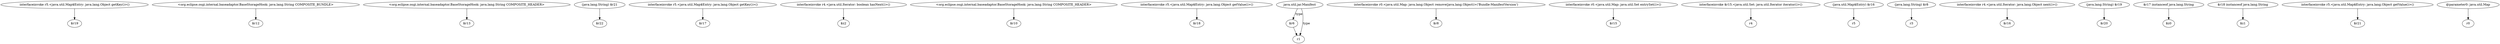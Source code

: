 digraph g {
0[label="interfaceinvoke r5.<java.util.Map$Entry: java.lang.Object getKey()>()"]
1[label="$r19"]
0->1[label=""]
2[label="<org.eclipse.osgi.internal.baseadaptor.BaseStorageHook: java.lang.String COMPOSITE_BUNDLE>"]
3[label="$r12"]
2->3[label=""]
4[label="<org.eclipse.osgi.internal.baseadaptor.BaseStorageHook: java.lang.String COMPOSITE_HEADER>"]
5[label="$r13"]
4->5[label=""]
6[label="(java.lang.String) $r21"]
7[label="$r22"]
6->7[label=""]
8[label="interfaceinvoke r5.<java.util.Map$Entry: java.lang.Object getKey()>()"]
9[label="$r17"]
8->9[label=""]
10[label="interfaceinvoke r4.<java.util.Iterator: boolean hasNext()>()"]
11[label="$z2"]
10->11[label=""]
12[label="<org.eclipse.osgi.internal.baseadaptor.BaseStorageHook: java.lang.String COMPOSITE_HEADER>"]
13[label="$r10"]
12->13[label=""]
14[label="interfaceinvoke r5.<java.util.Map$Entry: java.lang.Object getValue()>()"]
15[label="$r18"]
14->15[label=""]
16[label="$r6"]
17[label="r1"]
16->17[label=""]
18[label="interfaceinvoke r0.<java.util.Map: java.lang.Object remove(java.lang.Object)>('Bundle-ManifestVersion')"]
19[label="$r8"]
18->19[label=""]
20[label="interfaceinvoke r0.<java.util.Map: java.util.Set entrySet()>()"]
21[label="$r15"]
20->21[label=""]
22[label="interfaceinvoke $r15.<java.util.Set: java.util.Iterator iterator()>()"]
23[label="r4"]
22->23[label=""]
24[label="(java.util.Map$Entry) $r16"]
25[label="r5"]
24->25[label=""]
26[label="(java.lang.String) $r8"]
27[label="r3"]
26->27[label=""]
28[label="interfaceinvoke r4.<java.util.Iterator: java.lang.Object next()>()"]
29[label="$r16"]
28->29[label=""]
30[label="java.util.jar.Manifest"]
30->17[label="type"]
31[label="(java.lang.String) $r19"]
32[label="$r20"]
31->32[label=""]
33[label="$r17 instanceof java.lang.String"]
34[label="$z0"]
33->34[label=""]
35[label="$r18 instanceof java.lang.String"]
36[label="$z1"]
35->36[label=""]
30->16[label="type"]
37[label="interfaceinvoke r5.<java.util.Map$Entry: java.lang.Object getValue()>()"]
38[label="$r21"]
37->38[label=""]
39[label="@parameter0: java.util.Map"]
40[label="r0"]
39->40[label=""]
}